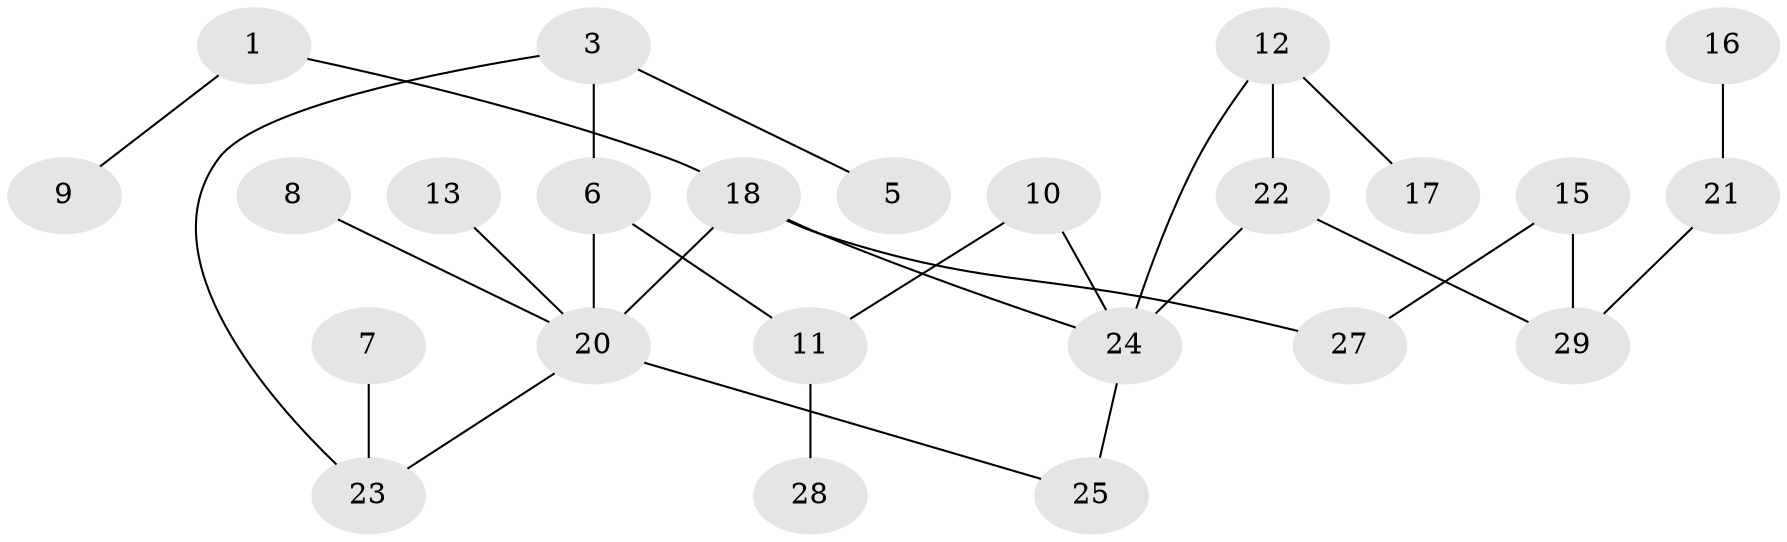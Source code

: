 // original degree distribution, {1: 0.2807017543859649, 2: 0.3684210526315789, 3: 0.22807017543859648, 0: 0.05263157894736842, 4: 0.03508771929824561, 7: 0.017543859649122806, 6: 0.017543859649122806}
// Generated by graph-tools (version 1.1) at 2025/00/03/09/25 03:00:55]
// undirected, 24 vertices, 28 edges
graph export_dot {
graph [start="1"]
  node [color=gray90,style=filled];
  1;
  3;
  5;
  6;
  7;
  8;
  9;
  10;
  11;
  12;
  13;
  15;
  16;
  17;
  18;
  20;
  21;
  22;
  23;
  24;
  25;
  27;
  28;
  29;
  1 -- 9 [weight=1.0];
  1 -- 18 [weight=1.0];
  3 -- 5 [weight=1.0];
  3 -- 6 [weight=1.0];
  3 -- 23 [weight=1.0];
  6 -- 11 [weight=1.0];
  6 -- 20 [weight=2.0];
  7 -- 23 [weight=1.0];
  8 -- 20 [weight=1.0];
  10 -- 11 [weight=1.0];
  10 -- 24 [weight=1.0];
  11 -- 28 [weight=1.0];
  12 -- 17 [weight=1.0];
  12 -- 22 [weight=1.0];
  12 -- 24 [weight=1.0];
  13 -- 20 [weight=1.0];
  15 -- 27 [weight=1.0];
  15 -- 29 [weight=1.0];
  16 -- 21 [weight=1.0];
  18 -- 20 [weight=1.0];
  18 -- 24 [weight=1.0];
  18 -- 27 [weight=1.0];
  20 -- 23 [weight=1.0];
  20 -- 25 [weight=1.0];
  21 -- 29 [weight=1.0];
  22 -- 24 [weight=2.0];
  22 -- 29 [weight=1.0];
  24 -- 25 [weight=1.0];
}
